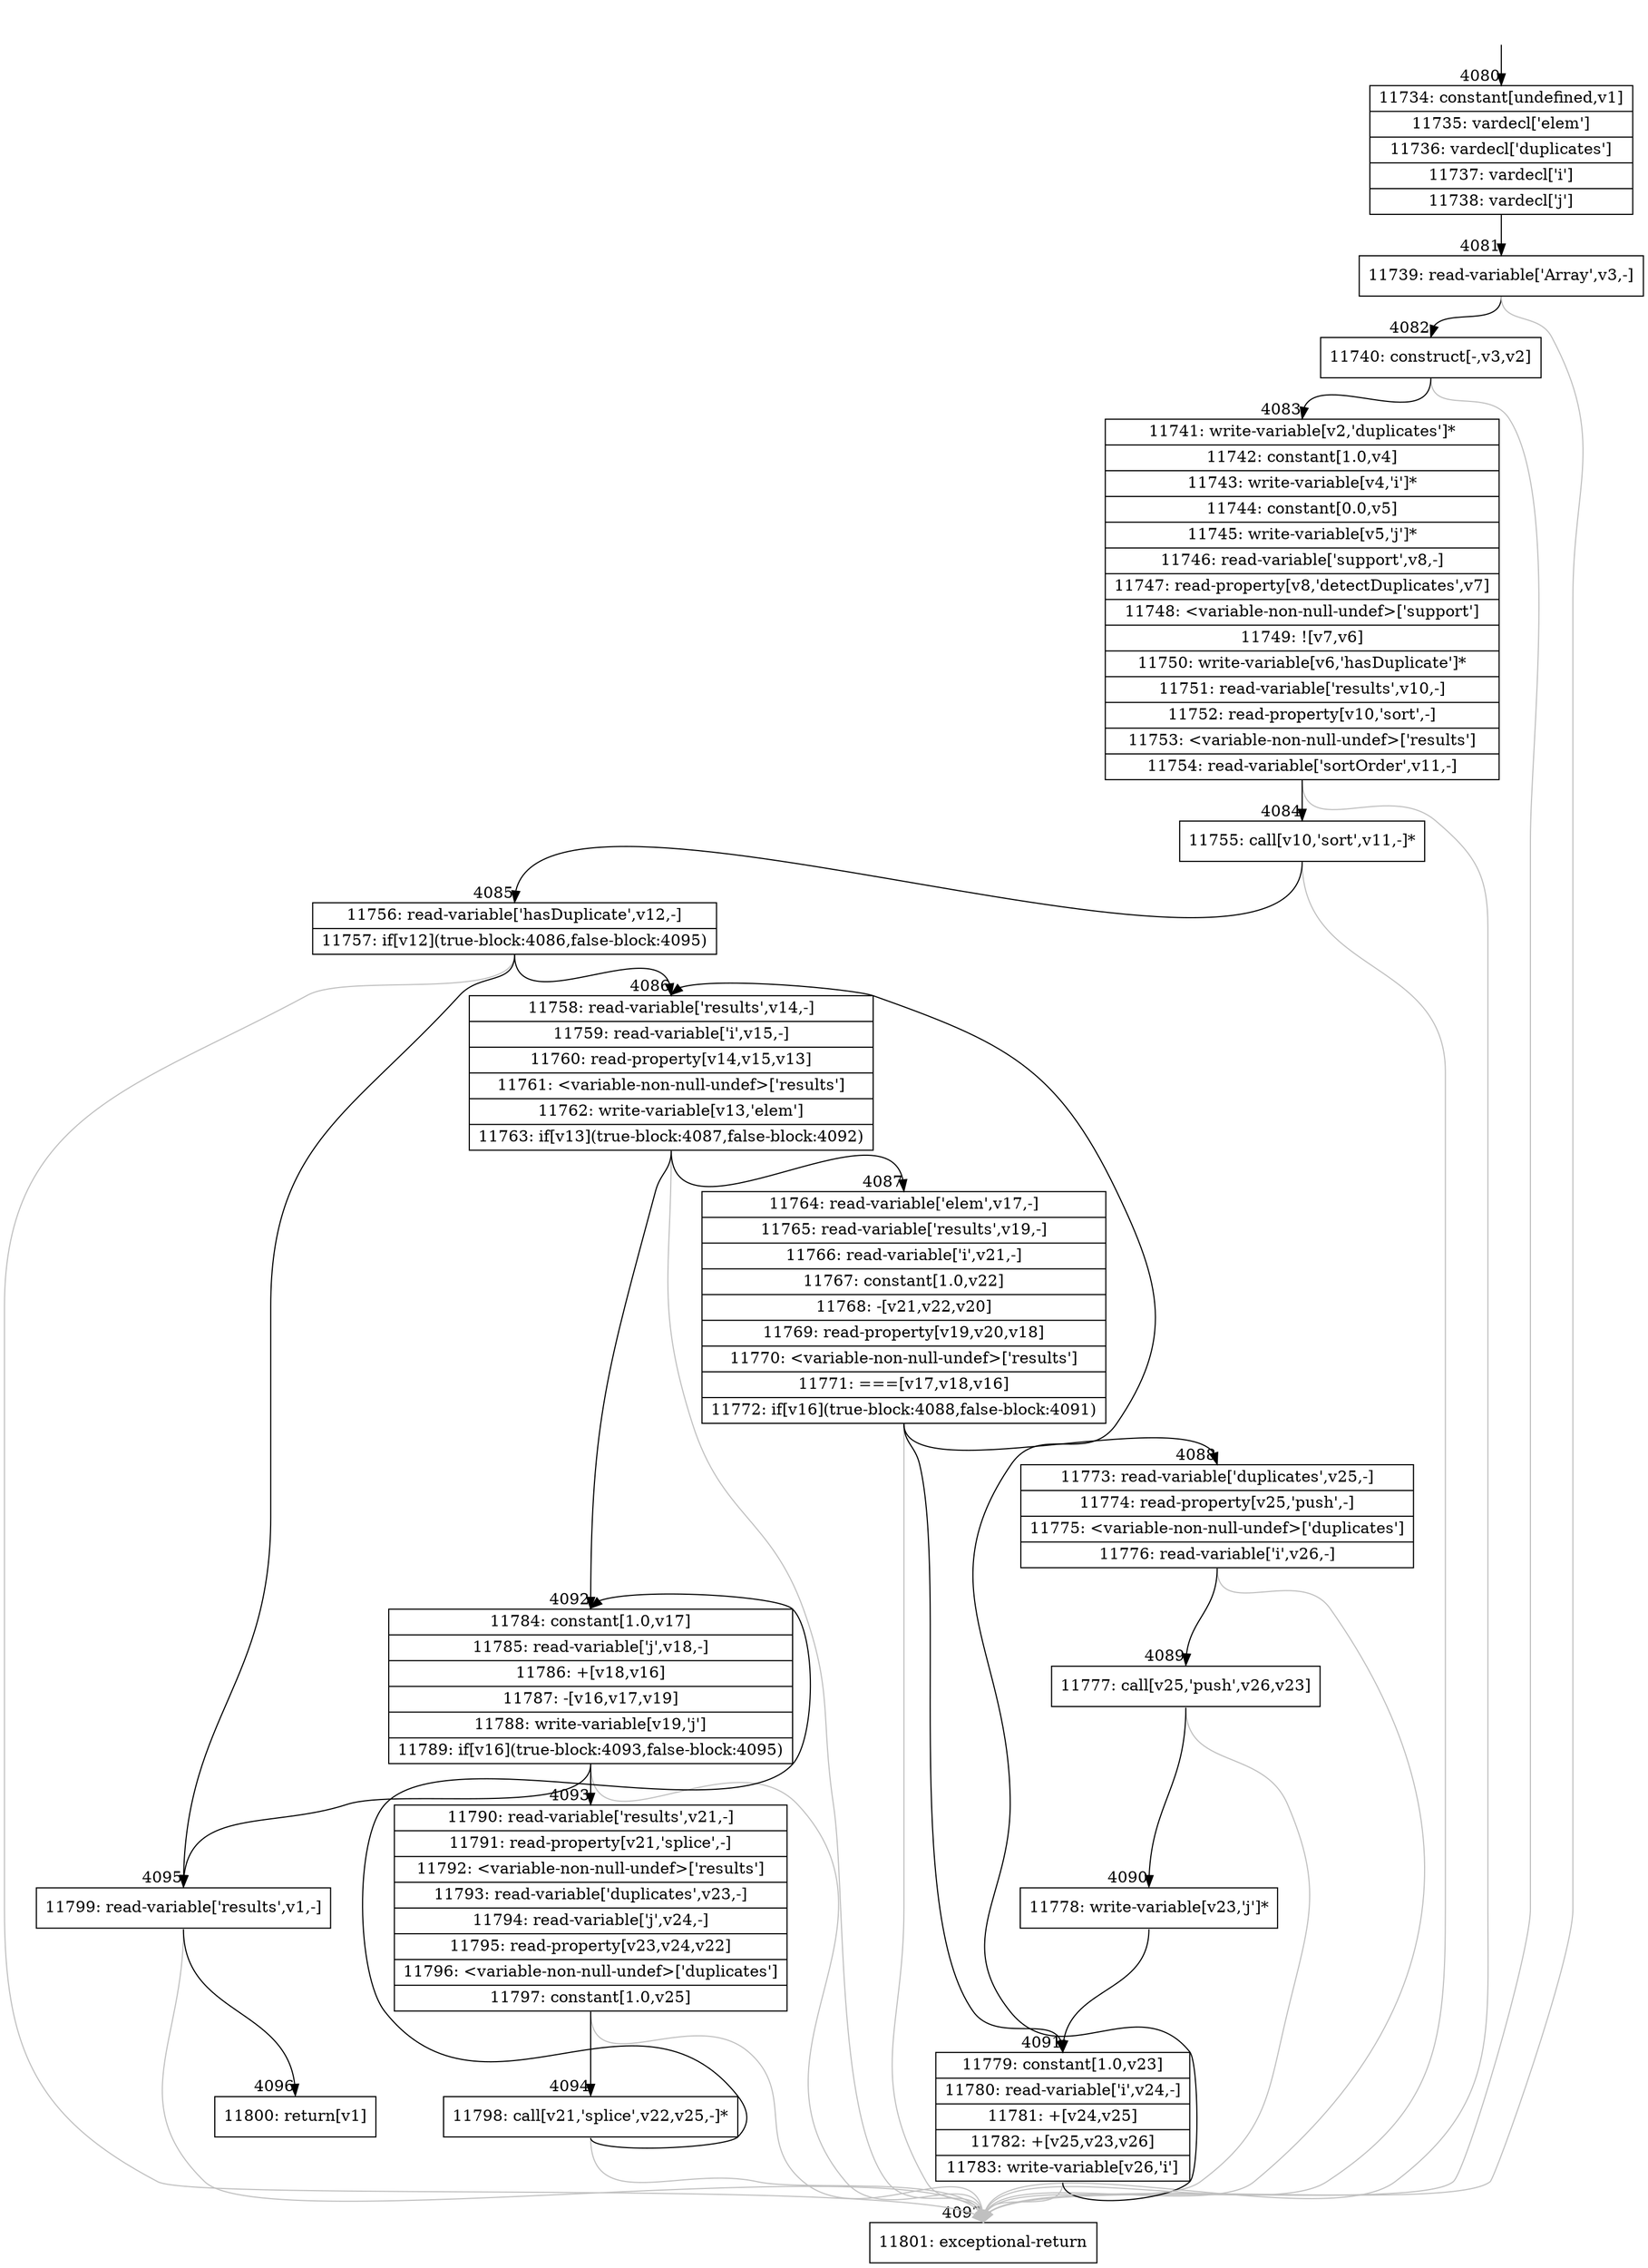 digraph {
rankdir="TD"
BB_entry263[shape=none,label=""];
BB_entry263 -> BB4080 [tailport=s, headport=n, headlabel="    4080"]
BB4080 [shape=record label="{11734: constant[undefined,v1]|11735: vardecl['elem']|11736: vardecl['duplicates']|11737: vardecl['i']|11738: vardecl['j']}" ] 
BB4080 -> BB4081 [tailport=s, headport=n, headlabel="      4081"]
BB4081 [shape=record label="{11739: read-variable['Array',v3,-]}" ] 
BB4081 -> BB4082 [tailport=s, headport=n, headlabel="      4082"]
BB4081 -> BB4097 [tailport=s, headport=n, color=gray, headlabel="      4097"]
BB4082 [shape=record label="{11740: construct[-,v3,v2]}" ] 
BB4082 -> BB4083 [tailport=s, headport=n, headlabel="      4083"]
BB4082 -> BB4097 [tailport=s, headport=n, color=gray]
BB4083 [shape=record label="{11741: write-variable[v2,'duplicates']*|11742: constant[1.0,v4]|11743: write-variable[v4,'i']*|11744: constant[0.0,v5]|11745: write-variable[v5,'j']*|11746: read-variable['support',v8,-]|11747: read-property[v8,'detectDuplicates',v7]|11748: \<variable-non-null-undef\>['support']|11749: ![v7,v6]|11750: write-variable[v6,'hasDuplicate']*|11751: read-variable['results',v10,-]|11752: read-property[v10,'sort',-]|11753: \<variable-non-null-undef\>['results']|11754: read-variable['sortOrder',v11,-]}" ] 
BB4083 -> BB4084 [tailport=s, headport=n, headlabel="      4084"]
BB4083 -> BB4097 [tailport=s, headport=n, color=gray]
BB4084 [shape=record label="{11755: call[v10,'sort',v11,-]*}" ] 
BB4084 -> BB4085 [tailport=s, headport=n, headlabel="      4085"]
BB4084 -> BB4097 [tailport=s, headport=n, color=gray]
BB4085 [shape=record label="{11756: read-variable['hasDuplicate',v12,-]|11757: if[v12](true-block:4086,false-block:4095)}" ] 
BB4085 -> BB4086 [tailport=s, headport=n, headlabel="      4086"]
BB4085 -> BB4095 [tailport=s, headport=n, headlabel="      4095"]
BB4085 -> BB4097 [tailport=s, headport=n, color=gray]
BB4086 [shape=record label="{11758: read-variable['results',v14,-]|11759: read-variable['i',v15,-]|11760: read-property[v14,v15,v13]|11761: \<variable-non-null-undef\>['results']|11762: write-variable[v13,'elem']|11763: if[v13](true-block:4087,false-block:4092)}" ] 
BB4086 -> BB4087 [tailport=s, headport=n, headlabel="      4087"]
BB4086 -> BB4092 [tailport=s, headport=n, headlabel="      4092"]
BB4086 -> BB4097 [tailport=s, headport=n, color=gray]
BB4087 [shape=record label="{11764: read-variable['elem',v17,-]|11765: read-variable['results',v19,-]|11766: read-variable['i',v21,-]|11767: constant[1.0,v22]|11768: -[v21,v22,v20]|11769: read-property[v19,v20,v18]|11770: \<variable-non-null-undef\>['results']|11771: ===[v17,v18,v16]|11772: if[v16](true-block:4088,false-block:4091)}" ] 
BB4087 -> BB4088 [tailport=s, headport=n, headlabel="      4088"]
BB4087 -> BB4091 [tailport=s, headport=n, headlabel="      4091"]
BB4087 -> BB4097 [tailport=s, headport=n, color=gray]
BB4088 [shape=record label="{11773: read-variable['duplicates',v25,-]|11774: read-property[v25,'push',-]|11775: \<variable-non-null-undef\>['duplicates']|11776: read-variable['i',v26,-]}" ] 
BB4088 -> BB4089 [tailport=s, headport=n, headlabel="      4089"]
BB4088 -> BB4097 [tailport=s, headport=n, color=gray]
BB4089 [shape=record label="{11777: call[v25,'push',v26,v23]}" ] 
BB4089 -> BB4090 [tailport=s, headport=n, headlabel="      4090"]
BB4089 -> BB4097 [tailport=s, headport=n, color=gray]
BB4090 [shape=record label="{11778: write-variable[v23,'j']*}" ] 
BB4090 -> BB4091 [tailport=s, headport=n]
BB4091 [shape=record label="{11779: constant[1.0,v23]|11780: read-variable['i',v24,-]|11781: +[v24,v25]|11782: +[v25,v23,v26]|11783: write-variable[v26,'i']}" ] 
BB4091 -> BB4086 [tailport=s, headport=n]
BB4091 -> BB4097 [tailport=s, headport=n, color=gray]
BB4092 [shape=record label="{11784: constant[1.0,v17]|11785: read-variable['j',v18,-]|11786: +[v18,v16]|11787: -[v16,v17,v19]|11788: write-variable[v19,'j']|11789: if[v16](true-block:4093,false-block:4095)}" ] 
BB4092 -> BB4093 [tailport=s, headport=n, headlabel="      4093"]
BB4092 -> BB4095 [tailport=s, headport=n]
BB4092 -> BB4097 [tailport=s, headport=n, color=gray]
BB4093 [shape=record label="{11790: read-variable['results',v21,-]|11791: read-property[v21,'splice',-]|11792: \<variable-non-null-undef\>['results']|11793: read-variable['duplicates',v23,-]|11794: read-variable['j',v24,-]|11795: read-property[v23,v24,v22]|11796: \<variable-non-null-undef\>['duplicates']|11797: constant[1.0,v25]}" ] 
BB4093 -> BB4094 [tailport=s, headport=n, headlabel="      4094"]
BB4093 -> BB4097 [tailport=s, headport=n, color=gray]
BB4094 [shape=record label="{11798: call[v21,'splice',v22,v25,-]*}" ] 
BB4094 -> BB4092 [tailport=s, headport=n]
BB4094 -> BB4097 [tailport=s, headport=n, color=gray]
BB4095 [shape=record label="{11799: read-variable['results',v1,-]}" ] 
BB4095 -> BB4096 [tailport=s, headport=n, headlabel="      4096"]
BB4095 -> BB4097 [tailport=s, headport=n, color=gray]
BB4096 [shape=record label="{11800: return[v1]}" ] 
BB4097 [shape=record label="{11801: exceptional-return}" ] 
}
